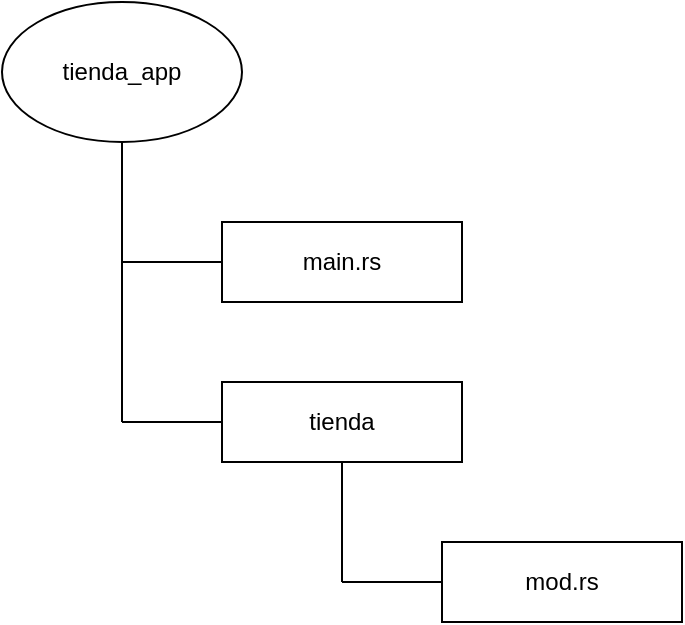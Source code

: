 <mxfile version="16.5.1" type="device"><diagram id="QHB3__u2bzPJglua-67R" name="Página-1"><mxGraphModel dx="1102" dy="865" grid="1" gridSize="10" guides="1" tooltips="1" connect="1" arrows="1" fold="1" page="1" pageScale="1" pageWidth="1100" pageHeight="850" math="0" shadow="0"><root><mxCell id="0"/><mxCell id="1" parent="0"/><mxCell id="EqhOksvUVjS3Hvc6zTX4-1" value="tienda_app" style="ellipse;whiteSpace=wrap;html=1;" vertex="1" parent="1"><mxGeometry x="420" y="210" width="120" height="70" as="geometry"/></mxCell><mxCell id="EqhOksvUVjS3Hvc6zTX4-2" value="main.rs" style="rounded=0;whiteSpace=wrap;html=1;" vertex="1" parent="1"><mxGeometry x="530" y="320" width="120" height="40" as="geometry"/></mxCell><mxCell id="EqhOksvUVjS3Hvc6zTX4-3" value="tienda" style="rounded=0;whiteSpace=wrap;html=1;" vertex="1" parent="1"><mxGeometry x="530" y="400" width="120" height="40" as="geometry"/></mxCell><mxCell id="EqhOksvUVjS3Hvc6zTX4-4" value="mod.rs" style="rounded=0;whiteSpace=wrap;html=1;" vertex="1" parent="1"><mxGeometry x="640" y="480" width="120" height="40" as="geometry"/></mxCell><mxCell id="EqhOksvUVjS3Hvc6zTX4-7" value="" style="endArrow=none;html=1;rounded=0;" edge="1" parent="1" target="EqhOksvUVjS3Hvc6zTX4-1"><mxGeometry width="50" height="50" relative="1" as="geometry"><mxPoint x="480" y="420" as="sourcePoint"/><mxPoint x="480" y="340" as="targetPoint"/></mxGeometry></mxCell><mxCell id="EqhOksvUVjS3Hvc6zTX4-8" value="" style="endArrow=none;html=1;rounded=0;entryX=0;entryY=0.5;entryDx=0;entryDy=0;" edge="1" parent="1" target="EqhOksvUVjS3Hvc6zTX4-3"><mxGeometry width="50" height="50" relative="1" as="geometry"><mxPoint x="480" y="420" as="sourcePoint"/><mxPoint x="570" y="420" as="targetPoint"/></mxGeometry></mxCell><mxCell id="EqhOksvUVjS3Hvc6zTX4-9" value="" style="endArrow=none;html=1;rounded=0;entryX=0;entryY=0.5;entryDx=0;entryDy=0;" edge="1" parent="1" target="EqhOksvUVjS3Hvc6zTX4-2"><mxGeometry width="50" height="50" relative="1" as="geometry"><mxPoint x="480" y="340" as="sourcePoint"/><mxPoint x="570" y="420" as="targetPoint"/></mxGeometry></mxCell><mxCell id="EqhOksvUVjS3Hvc6zTX4-10" value="" style="endArrow=none;html=1;rounded=0;entryX=0.5;entryY=1;entryDx=0;entryDy=0;" edge="1" parent="1" target="EqhOksvUVjS3Hvc6zTX4-3"><mxGeometry width="50" height="50" relative="1" as="geometry"><mxPoint x="590" y="500" as="sourcePoint"/><mxPoint x="570" y="420" as="targetPoint"/></mxGeometry></mxCell><mxCell id="EqhOksvUVjS3Hvc6zTX4-11" value="" style="endArrow=none;html=1;rounded=0;entryX=0;entryY=0.5;entryDx=0;entryDy=0;" edge="1" parent="1" target="EqhOksvUVjS3Hvc6zTX4-4"><mxGeometry width="50" height="50" relative="1" as="geometry"><mxPoint x="590" y="500" as="sourcePoint"/><mxPoint x="570" y="420" as="targetPoint"/></mxGeometry></mxCell></root></mxGraphModel></diagram></mxfile>
